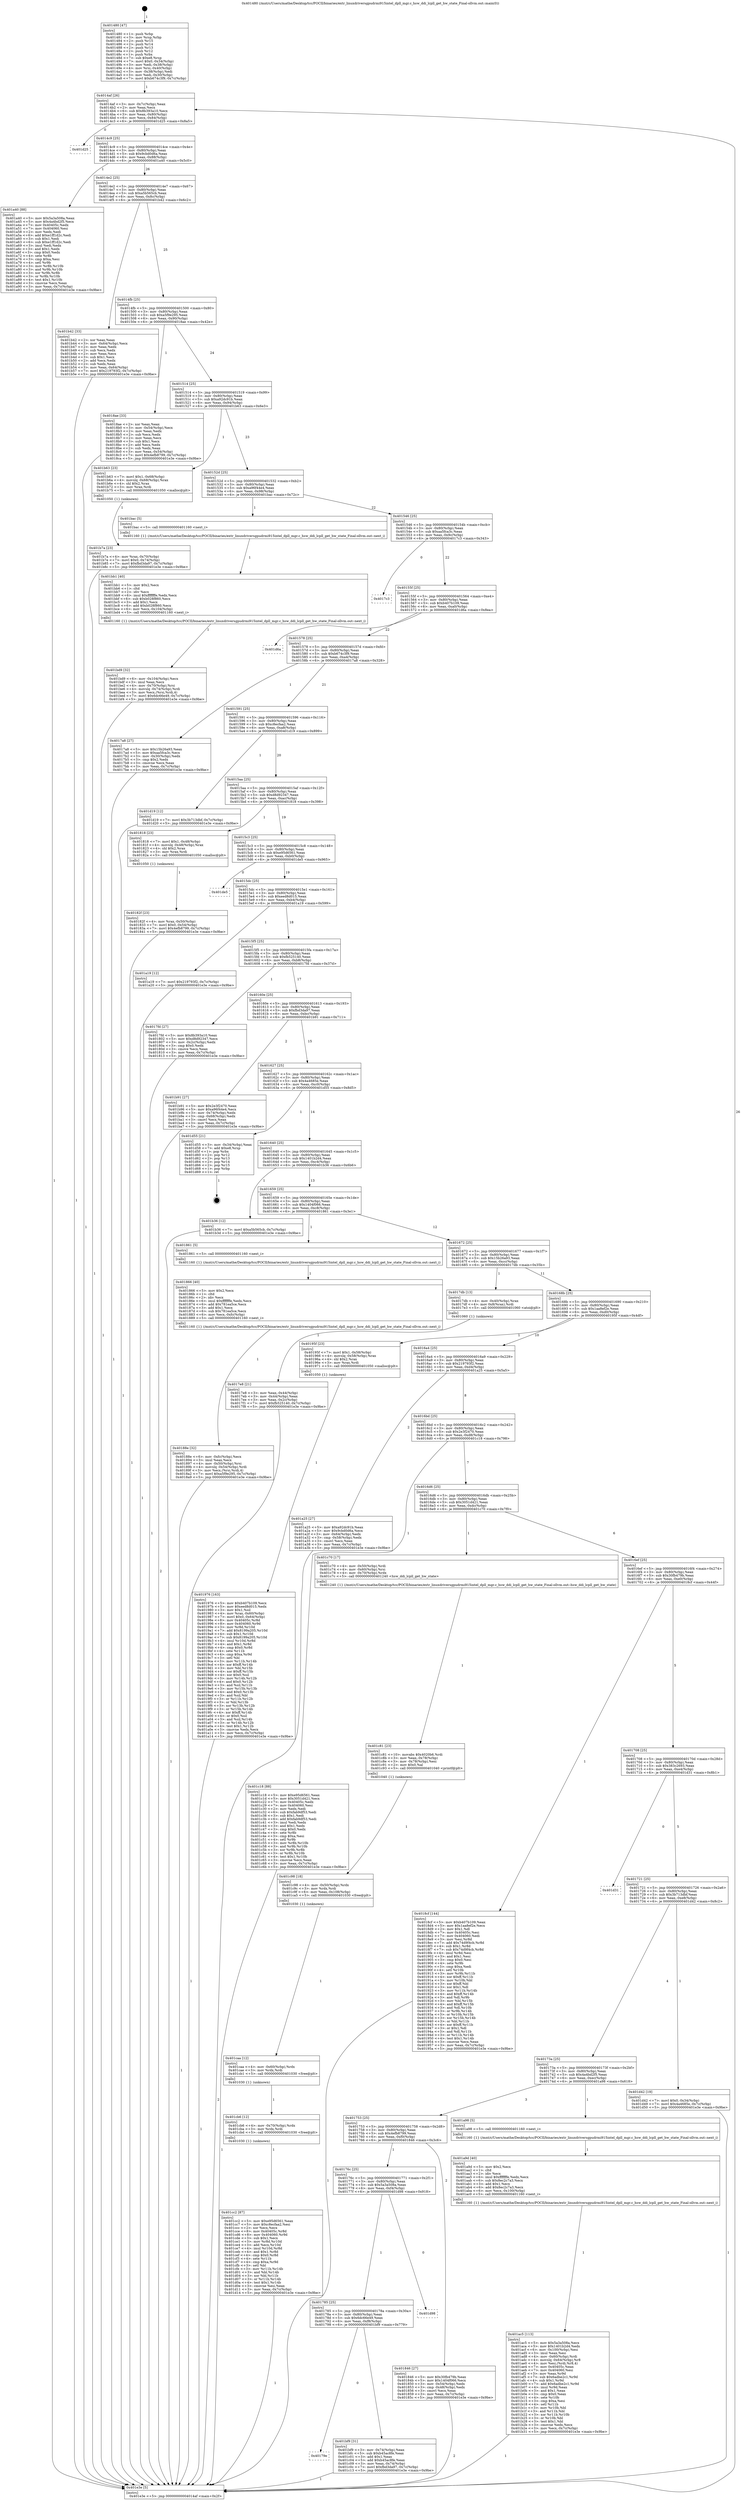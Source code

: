 digraph "0x401480" {
  label = "0x401480 (/mnt/c/Users/mathe/Desktop/tcc/POCII/binaries/extr_linuxdriversgpudrmi915intel_dpll_mgr.c_hsw_ddi_lcpll_get_hw_state_Final-ollvm.out::main(0))"
  labelloc = "t"
  node[shape=record]

  Entry [label="",width=0.3,height=0.3,shape=circle,fillcolor=black,style=filled]
  "0x4014af" [label="{
     0x4014af [26]\l
     | [instrs]\l
     &nbsp;&nbsp;0x4014af \<+3\>: mov -0x7c(%rbp),%eax\l
     &nbsp;&nbsp;0x4014b2 \<+2\>: mov %eax,%ecx\l
     &nbsp;&nbsp;0x4014b4 \<+6\>: sub $0x8b393a10,%ecx\l
     &nbsp;&nbsp;0x4014ba \<+3\>: mov %eax,-0x80(%rbp)\l
     &nbsp;&nbsp;0x4014bd \<+6\>: mov %ecx,-0x84(%rbp)\l
     &nbsp;&nbsp;0x4014c3 \<+6\>: je 0000000000401d25 \<main+0x8a5\>\l
  }"]
  "0x401d25" [label="{
     0x401d25\l
  }", style=dashed]
  "0x4014c9" [label="{
     0x4014c9 [25]\l
     | [instrs]\l
     &nbsp;&nbsp;0x4014c9 \<+5\>: jmp 00000000004014ce \<main+0x4e\>\l
     &nbsp;&nbsp;0x4014ce \<+3\>: mov -0x80(%rbp),%eax\l
     &nbsp;&nbsp;0x4014d1 \<+5\>: sub $0x9cbd0d6a,%eax\l
     &nbsp;&nbsp;0x4014d6 \<+6\>: mov %eax,-0x88(%rbp)\l
     &nbsp;&nbsp;0x4014dc \<+6\>: je 0000000000401a40 \<main+0x5c0\>\l
  }"]
  Exit [label="",width=0.3,height=0.3,shape=circle,fillcolor=black,style=filled,peripheries=2]
  "0x401a40" [label="{
     0x401a40 [88]\l
     | [instrs]\l
     &nbsp;&nbsp;0x401a40 \<+5\>: mov $0x5a3a508a,%eax\l
     &nbsp;&nbsp;0x401a45 \<+5\>: mov $0x4a4bd2f5,%ecx\l
     &nbsp;&nbsp;0x401a4a \<+7\>: mov 0x40405c,%edx\l
     &nbsp;&nbsp;0x401a51 \<+7\>: mov 0x404060,%esi\l
     &nbsp;&nbsp;0x401a58 \<+2\>: mov %edx,%edi\l
     &nbsp;&nbsp;0x401a5a \<+6\>: add $0xe1ff1d2c,%edi\l
     &nbsp;&nbsp;0x401a60 \<+3\>: sub $0x1,%edi\l
     &nbsp;&nbsp;0x401a63 \<+6\>: sub $0xe1ff1d2c,%edi\l
     &nbsp;&nbsp;0x401a69 \<+3\>: imul %edi,%edx\l
     &nbsp;&nbsp;0x401a6c \<+3\>: and $0x1,%edx\l
     &nbsp;&nbsp;0x401a6f \<+3\>: cmp $0x0,%edx\l
     &nbsp;&nbsp;0x401a72 \<+4\>: sete %r8b\l
     &nbsp;&nbsp;0x401a76 \<+3\>: cmp $0xa,%esi\l
     &nbsp;&nbsp;0x401a79 \<+4\>: setl %r9b\l
     &nbsp;&nbsp;0x401a7d \<+3\>: mov %r8b,%r10b\l
     &nbsp;&nbsp;0x401a80 \<+3\>: and %r9b,%r10b\l
     &nbsp;&nbsp;0x401a83 \<+3\>: xor %r9b,%r8b\l
     &nbsp;&nbsp;0x401a86 \<+3\>: or %r8b,%r10b\l
     &nbsp;&nbsp;0x401a89 \<+4\>: test $0x1,%r10b\l
     &nbsp;&nbsp;0x401a8d \<+3\>: cmovne %ecx,%eax\l
     &nbsp;&nbsp;0x401a90 \<+3\>: mov %eax,-0x7c(%rbp)\l
     &nbsp;&nbsp;0x401a93 \<+5\>: jmp 0000000000401e3e \<main+0x9be\>\l
  }"]
  "0x4014e2" [label="{
     0x4014e2 [25]\l
     | [instrs]\l
     &nbsp;&nbsp;0x4014e2 \<+5\>: jmp 00000000004014e7 \<main+0x67\>\l
     &nbsp;&nbsp;0x4014e7 \<+3\>: mov -0x80(%rbp),%eax\l
     &nbsp;&nbsp;0x4014ea \<+5\>: sub $0xa5b565cb,%eax\l
     &nbsp;&nbsp;0x4014ef \<+6\>: mov %eax,-0x8c(%rbp)\l
     &nbsp;&nbsp;0x4014f5 \<+6\>: je 0000000000401b42 \<main+0x6c2\>\l
  }"]
  "0x401cc2" [label="{
     0x401cc2 [87]\l
     | [instrs]\l
     &nbsp;&nbsp;0x401cc2 \<+5\>: mov $0xe95d6561,%eax\l
     &nbsp;&nbsp;0x401cc7 \<+5\>: mov $0xc8ecfaa2,%esi\l
     &nbsp;&nbsp;0x401ccc \<+2\>: xor %ecx,%ecx\l
     &nbsp;&nbsp;0x401cce \<+8\>: mov 0x40405c,%r8d\l
     &nbsp;&nbsp;0x401cd6 \<+8\>: mov 0x404060,%r9d\l
     &nbsp;&nbsp;0x401cde \<+3\>: sub $0x1,%ecx\l
     &nbsp;&nbsp;0x401ce1 \<+3\>: mov %r8d,%r10d\l
     &nbsp;&nbsp;0x401ce4 \<+3\>: add %ecx,%r10d\l
     &nbsp;&nbsp;0x401ce7 \<+4\>: imul %r10d,%r8d\l
     &nbsp;&nbsp;0x401ceb \<+4\>: and $0x1,%r8d\l
     &nbsp;&nbsp;0x401cef \<+4\>: cmp $0x0,%r8d\l
     &nbsp;&nbsp;0x401cf3 \<+4\>: sete %r11b\l
     &nbsp;&nbsp;0x401cf7 \<+4\>: cmp $0xa,%r9d\l
     &nbsp;&nbsp;0x401cfb \<+3\>: setl %bl\l
     &nbsp;&nbsp;0x401cfe \<+3\>: mov %r11b,%r14b\l
     &nbsp;&nbsp;0x401d01 \<+3\>: and %bl,%r14b\l
     &nbsp;&nbsp;0x401d04 \<+3\>: xor %bl,%r11b\l
     &nbsp;&nbsp;0x401d07 \<+3\>: or %r11b,%r14b\l
     &nbsp;&nbsp;0x401d0a \<+4\>: test $0x1,%r14b\l
     &nbsp;&nbsp;0x401d0e \<+3\>: cmovne %esi,%eax\l
     &nbsp;&nbsp;0x401d11 \<+3\>: mov %eax,-0x7c(%rbp)\l
     &nbsp;&nbsp;0x401d14 \<+5\>: jmp 0000000000401e3e \<main+0x9be\>\l
  }"]
  "0x401b42" [label="{
     0x401b42 [33]\l
     | [instrs]\l
     &nbsp;&nbsp;0x401b42 \<+2\>: xor %eax,%eax\l
     &nbsp;&nbsp;0x401b44 \<+3\>: mov -0x64(%rbp),%ecx\l
     &nbsp;&nbsp;0x401b47 \<+2\>: mov %eax,%edx\l
     &nbsp;&nbsp;0x401b49 \<+2\>: sub %ecx,%edx\l
     &nbsp;&nbsp;0x401b4b \<+2\>: mov %eax,%ecx\l
     &nbsp;&nbsp;0x401b4d \<+3\>: sub $0x1,%ecx\l
     &nbsp;&nbsp;0x401b50 \<+2\>: add %ecx,%edx\l
     &nbsp;&nbsp;0x401b52 \<+2\>: sub %edx,%eax\l
     &nbsp;&nbsp;0x401b54 \<+3\>: mov %eax,-0x64(%rbp)\l
     &nbsp;&nbsp;0x401b57 \<+7\>: movl $0x219793f2,-0x7c(%rbp)\l
     &nbsp;&nbsp;0x401b5e \<+5\>: jmp 0000000000401e3e \<main+0x9be\>\l
  }"]
  "0x4014fb" [label="{
     0x4014fb [25]\l
     | [instrs]\l
     &nbsp;&nbsp;0x4014fb \<+5\>: jmp 0000000000401500 \<main+0x80\>\l
     &nbsp;&nbsp;0x401500 \<+3\>: mov -0x80(%rbp),%eax\l
     &nbsp;&nbsp;0x401503 \<+5\>: sub $0xa5f9e295,%eax\l
     &nbsp;&nbsp;0x401508 \<+6\>: mov %eax,-0x90(%rbp)\l
     &nbsp;&nbsp;0x40150e \<+6\>: je 00000000004018ae \<main+0x42e\>\l
  }"]
  "0x401cb6" [label="{
     0x401cb6 [12]\l
     | [instrs]\l
     &nbsp;&nbsp;0x401cb6 \<+4\>: mov -0x70(%rbp),%rdx\l
     &nbsp;&nbsp;0x401cba \<+3\>: mov %rdx,%rdi\l
     &nbsp;&nbsp;0x401cbd \<+5\>: call 0000000000401030 \<free@plt\>\l
     | [calls]\l
     &nbsp;&nbsp;0x401030 \{1\} (unknown)\l
  }"]
  "0x4018ae" [label="{
     0x4018ae [33]\l
     | [instrs]\l
     &nbsp;&nbsp;0x4018ae \<+2\>: xor %eax,%eax\l
     &nbsp;&nbsp;0x4018b0 \<+3\>: mov -0x54(%rbp),%ecx\l
     &nbsp;&nbsp;0x4018b3 \<+2\>: mov %eax,%edx\l
     &nbsp;&nbsp;0x4018b5 \<+2\>: sub %ecx,%edx\l
     &nbsp;&nbsp;0x4018b7 \<+2\>: mov %eax,%ecx\l
     &nbsp;&nbsp;0x4018b9 \<+3\>: sub $0x1,%ecx\l
     &nbsp;&nbsp;0x4018bc \<+2\>: add %ecx,%edx\l
     &nbsp;&nbsp;0x4018be \<+2\>: sub %edx,%eax\l
     &nbsp;&nbsp;0x4018c0 \<+3\>: mov %eax,-0x54(%rbp)\l
     &nbsp;&nbsp;0x4018c3 \<+7\>: movl $0x4efb8799,-0x7c(%rbp)\l
     &nbsp;&nbsp;0x4018ca \<+5\>: jmp 0000000000401e3e \<main+0x9be\>\l
  }"]
  "0x401514" [label="{
     0x401514 [25]\l
     | [instrs]\l
     &nbsp;&nbsp;0x401514 \<+5\>: jmp 0000000000401519 \<main+0x99\>\l
     &nbsp;&nbsp;0x401519 \<+3\>: mov -0x80(%rbp),%eax\l
     &nbsp;&nbsp;0x40151c \<+5\>: sub $0xa92dc91b,%eax\l
     &nbsp;&nbsp;0x401521 \<+6\>: mov %eax,-0x94(%rbp)\l
     &nbsp;&nbsp;0x401527 \<+6\>: je 0000000000401b63 \<main+0x6e3\>\l
  }"]
  "0x401caa" [label="{
     0x401caa [12]\l
     | [instrs]\l
     &nbsp;&nbsp;0x401caa \<+4\>: mov -0x60(%rbp),%rdx\l
     &nbsp;&nbsp;0x401cae \<+3\>: mov %rdx,%rdi\l
     &nbsp;&nbsp;0x401cb1 \<+5\>: call 0000000000401030 \<free@plt\>\l
     | [calls]\l
     &nbsp;&nbsp;0x401030 \{1\} (unknown)\l
  }"]
  "0x401b63" [label="{
     0x401b63 [23]\l
     | [instrs]\l
     &nbsp;&nbsp;0x401b63 \<+7\>: movl $0x1,-0x68(%rbp)\l
     &nbsp;&nbsp;0x401b6a \<+4\>: movslq -0x68(%rbp),%rax\l
     &nbsp;&nbsp;0x401b6e \<+4\>: shl $0x2,%rax\l
     &nbsp;&nbsp;0x401b72 \<+3\>: mov %rax,%rdi\l
     &nbsp;&nbsp;0x401b75 \<+5\>: call 0000000000401050 \<malloc@plt\>\l
     | [calls]\l
     &nbsp;&nbsp;0x401050 \{1\} (unknown)\l
  }"]
  "0x40152d" [label="{
     0x40152d [25]\l
     | [instrs]\l
     &nbsp;&nbsp;0x40152d \<+5\>: jmp 0000000000401532 \<main+0xb2\>\l
     &nbsp;&nbsp;0x401532 \<+3\>: mov -0x80(%rbp),%eax\l
     &nbsp;&nbsp;0x401535 \<+5\>: sub $0xa96f44e4,%eax\l
     &nbsp;&nbsp;0x40153a \<+6\>: mov %eax,-0x98(%rbp)\l
     &nbsp;&nbsp;0x401540 \<+6\>: je 0000000000401bac \<main+0x72c\>\l
  }"]
  "0x401c98" [label="{
     0x401c98 [18]\l
     | [instrs]\l
     &nbsp;&nbsp;0x401c98 \<+4\>: mov -0x50(%rbp),%rdx\l
     &nbsp;&nbsp;0x401c9c \<+3\>: mov %rdx,%rdi\l
     &nbsp;&nbsp;0x401c9f \<+6\>: mov %eax,-0x108(%rbp)\l
     &nbsp;&nbsp;0x401ca5 \<+5\>: call 0000000000401030 \<free@plt\>\l
     | [calls]\l
     &nbsp;&nbsp;0x401030 \{1\} (unknown)\l
  }"]
  "0x401bac" [label="{
     0x401bac [5]\l
     | [instrs]\l
     &nbsp;&nbsp;0x401bac \<+5\>: call 0000000000401160 \<next_i\>\l
     | [calls]\l
     &nbsp;&nbsp;0x401160 \{1\} (/mnt/c/Users/mathe/Desktop/tcc/POCII/binaries/extr_linuxdriversgpudrmi915intel_dpll_mgr.c_hsw_ddi_lcpll_get_hw_state_Final-ollvm.out::next_i)\l
  }"]
  "0x401546" [label="{
     0x401546 [25]\l
     | [instrs]\l
     &nbsp;&nbsp;0x401546 \<+5\>: jmp 000000000040154b \<main+0xcb\>\l
     &nbsp;&nbsp;0x40154b \<+3\>: mov -0x80(%rbp),%eax\l
     &nbsp;&nbsp;0x40154e \<+5\>: sub $0xaa5fca3c,%eax\l
     &nbsp;&nbsp;0x401553 \<+6\>: mov %eax,-0x9c(%rbp)\l
     &nbsp;&nbsp;0x401559 \<+6\>: je 00000000004017c3 \<main+0x343\>\l
  }"]
  "0x401c81" [label="{
     0x401c81 [23]\l
     | [instrs]\l
     &nbsp;&nbsp;0x401c81 \<+10\>: movabs $0x4020b6,%rdi\l
     &nbsp;&nbsp;0x401c8b \<+3\>: mov %eax,-0x78(%rbp)\l
     &nbsp;&nbsp;0x401c8e \<+3\>: mov -0x78(%rbp),%esi\l
     &nbsp;&nbsp;0x401c91 \<+2\>: mov $0x0,%al\l
     &nbsp;&nbsp;0x401c93 \<+5\>: call 0000000000401040 \<printf@plt\>\l
     | [calls]\l
     &nbsp;&nbsp;0x401040 \{1\} (unknown)\l
  }"]
  "0x4017c3" [label="{
     0x4017c3\l
  }", style=dashed]
  "0x40155f" [label="{
     0x40155f [25]\l
     | [instrs]\l
     &nbsp;&nbsp;0x40155f \<+5\>: jmp 0000000000401564 \<main+0xe4\>\l
     &nbsp;&nbsp;0x401564 \<+3\>: mov -0x80(%rbp),%eax\l
     &nbsp;&nbsp;0x401567 \<+5\>: sub $0xb407b109,%eax\l
     &nbsp;&nbsp;0x40156c \<+6\>: mov %eax,-0xa0(%rbp)\l
     &nbsp;&nbsp;0x401572 \<+6\>: je 0000000000401d6a \<main+0x8ea\>\l
  }"]
  "0x40179e" [label="{
     0x40179e\l
  }", style=dashed]
  "0x401d6a" [label="{
     0x401d6a\l
  }", style=dashed]
  "0x401578" [label="{
     0x401578 [25]\l
     | [instrs]\l
     &nbsp;&nbsp;0x401578 \<+5\>: jmp 000000000040157d \<main+0xfd\>\l
     &nbsp;&nbsp;0x40157d \<+3\>: mov -0x80(%rbp),%eax\l
     &nbsp;&nbsp;0x401580 \<+5\>: sub $0xb674c3f9,%eax\l
     &nbsp;&nbsp;0x401585 \<+6\>: mov %eax,-0xa4(%rbp)\l
     &nbsp;&nbsp;0x40158b \<+6\>: je 00000000004017a8 \<main+0x328\>\l
  }"]
  "0x401bf9" [label="{
     0x401bf9 [31]\l
     | [instrs]\l
     &nbsp;&nbsp;0x401bf9 \<+3\>: mov -0x74(%rbp),%eax\l
     &nbsp;&nbsp;0x401bfc \<+5\>: sub $0xb45ac8fe,%eax\l
     &nbsp;&nbsp;0x401c01 \<+3\>: add $0x1,%eax\l
     &nbsp;&nbsp;0x401c04 \<+5\>: add $0xb45ac8fe,%eax\l
     &nbsp;&nbsp;0x401c09 \<+3\>: mov %eax,-0x74(%rbp)\l
     &nbsp;&nbsp;0x401c0c \<+7\>: movl $0xfbd3da97,-0x7c(%rbp)\l
     &nbsp;&nbsp;0x401c13 \<+5\>: jmp 0000000000401e3e \<main+0x9be\>\l
  }"]
  "0x4017a8" [label="{
     0x4017a8 [27]\l
     | [instrs]\l
     &nbsp;&nbsp;0x4017a8 \<+5\>: mov $0x15b26a93,%eax\l
     &nbsp;&nbsp;0x4017ad \<+5\>: mov $0xaa5fca3c,%ecx\l
     &nbsp;&nbsp;0x4017b2 \<+3\>: mov -0x30(%rbp),%edx\l
     &nbsp;&nbsp;0x4017b5 \<+3\>: cmp $0x2,%edx\l
     &nbsp;&nbsp;0x4017b8 \<+3\>: cmovne %ecx,%eax\l
     &nbsp;&nbsp;0x4017bb \<+3\>: mov %eax,-0x7c(%rbp)\l
     &nbsp;&nbsp;0x4017be \<+5\>: jmp 0000000000401e3e \<main+0x9be\>\l
  }"]
  "0x401591" [label="{
     0x401591 [25]\l
     | [instrs]\l
     &nbsp;&nbsp;0x401591 \<+5\>: jmp 0000000000401596 \<main+0x116\>\l
     &nbsp;&nbsp;0x401596 \<+3\>: mov -0x80(%rbp),%eax\l
     &nbsp;&nbsp;0x401599 \<+5\>: sub $0xc8ecfaa2,%eax\l
     &nbsp;&nbsp;0x40159e \<+6\>: mov %eax,-0xa8(%rbp)\l
     &nbsp;&nbsp;0x4015a4 \<+6\>: je 0000000000401d19 \<main+0x899\>\l
  }"]
  "0x401e3e" [label="{
     0x401e3e [5]\l
     | [instrs]\l
     &nbsp;&nbsp;0x401e3e \<+5\>: jmp 00000000004014af \<main+0x2f\>\l
  }"]
  "0x401480" [label="{
     0x401480 [47]\l
     | [instrs]\l
     &nbsp;&nbsp;0x401480 \<+1\>: push %rbp\l
     &nbsp;&nbsp;0x401481 \<+3\>: mov %rsp,%rbp\l
     &nbsp;&nbsp;0x401484 \<+2\>: push %r15\l
     &nbsp;&nbsp;0x401486 \<+2\>: push %r14\l
     &nbsp;&nbsp;0x401488 \<+2\>: push %r13\l
     &nbsp;&nbsp;0x40148a \<+2\>: push %r12\l
     &nbsp;&nbsp;0x40148c \<+1\>: push %rbx\l
     &nbsp;&nbsp;0x40148d \<+7\>: sub $0xe8,%rsp\l
     &nbsp;&nbsp;0x401494 \<+7\>: movl $0x0,-0x34(%rbp)\l
     &nbsp;&nbsp;0x40149b \<+3\>: mov %edi,-0x38(%rbp)\l
     &nbsp;&nbsp;0x40149e \<+4\>: mov %rsi,-0x40(%rbp)\l
     &nbsp;&nbsp;0x4014a2 \<+3\>: mov -0x38(%rbp),%edi\l
     &nbsp;&nbsp;0x4014a5 \<+3\>: mov %edi,-0x30(%rbp)\l
     &nbsp;&nbsp;0x4014a8 \<+7\>: movl $0xb674c3f9,-0x7c(%rbp)\l
  }"]
  "0x401785" [label="{
     0x401785 [25]\l
     | [instrs]\l
     &nbsp;&nbsp;0x401785 \<+5\>: jmp 000000000040178a \<main+0x30a\>\l
     &nbsp;&nbsp;0x40178a \<+3\>: mov -0x80(%rbp),%eax\l
     &nbsp;&nbsp;0x40178d \<+5\>: sub $0x6dc66e49,%eax\l
     &nbsp;&nbsp;0x401792 \<+6\>: mov %eax,-0xf8(%rbp)\l
     &nbsp;&nbsp;0x401798 \<+6\>: je 0000000000401bf9 \<main+0x779\>\l
  }"]
  "0x401d19" [label="{
     0x401d19 [12]\l
     | [instrs]\l
     &nbsp;&nbsp;0x401d19 \<+7\>: movl $0x3b713dbf,-0x7c(%rbp)\l
     &nbsp;&nbsp;0x401d20 \<+5\>: jmp 0000000000401e3e \<main+0x9be\>\l
  }"]
  "0x4015aa" [label="{
     0x4015aa [25]\l
     | [instrs]\l
     &nbsp;&nbsp;0x4015aa \<+5\>: jmp 00000000004015af \<main+0x12f\>\l
     &nbsp;&nbsp;0x4015af \<+3\>: mov -0x80(%rbp),%eax\l
     &nbsp;&nbsp;0x4015b2 \<+5\>: sub $0xd8d92347,%eax\l
     &nbsp;&nbsp;0x4015b7 \<+6\>: mov %eax,-0xac(%rbp)\l
     &nbsp;&nbsp;0x4015bd \<+6\>: je 0000000000401818 \<main+0x398\>\l
  }"]
  "0x401d98" [label="{
     0x401d98\l
  }", style=dashed]
  "0x401818" [label="{
     0x401818 [23]\l
     | [instrs]\l
     &nbsp;&nbsp;0x401818 \<+7\>: movl $0x1,-0x48(%rbp)\l
     &nbsp;&nbsp;0x40181f \<+4\>: movslq -0x48(%rbp),%rax\l
     &nbsp;&nbsp;0x401823 \<+4\>: shl $0x2,%rax\l
     &nbsp;&nbsp;0x401827 \<+3\>: mov %rax,%rdi\l
     &nbsp;&nbsp;0x40182a \<+5\>: call 0000000000401050 \<malloc@plt\>\l
     | [calls]\l
     &nbsp;&nbsp;0x401050 \{1\} (unknown)\l
  }"]
  "0x4015c3" [label="{
     0x4015c3 [25]\l
     | [instrs]\l
     &nbsp;&nbsp;0x4015c3 \<+5\>: jmp 00000000004015c8 \<main+0x148\>\l
     &nbsp;&nbsp;0x4015c8 \<+3\>: mov -0x80(%rbp),%eax\l
     &nbsp;&nbsp;0x4015cb \<+5\>: sub $0xe95d6561,%eax\l
     &nbsp;&nbsp;0x4015d0 \<+6\>: mov %eax,-0xb0(%rbp)\l
     &nbsp;&nbsp;0x4015d6 \<+6\>: je 0000000000401de5 \<main+0x965\>\l
  }"]
  "0x401bd9" [label="{
     0x401bd9 [32]\l
     | [instrs]\l
     &nbsp;&nbsp;0x401bd9 \<+6\>: mov -0x104(%rbp),%ecx\l
     &nbsp;&nbsp;0x401bdf \<+3\>: imul %eax,%ecx\l
     &nbsp;&nbsp;0x401be2 \<+4\>: mov -0x70(%rbp),%rsi\l
     &nbsp;&nbsp;0x401be6 \<+4\>: movslq -0x74(%rbp),%rdi\l
     &nbsp;&nbsp;0x401bea \<+3\>: mov %ecx,(%rsi,%rdi,4)\l
     &nbsp;&nbsp;0x401bed \<+7\>: movl $0x6dc66e49,-0x7c(%rbp)\l
     &nbsp;&nbsp;0x401bf4 \<+5\>: jmp 0000000000401e3e \<main+0x9be\>\l
  }"]
  "0x401de5" [label="{
     0x401de5\l
  }", style=dashed]
  "0x4015dc" [label="{
     0x4015dc [25]\l
     | [instrs]\l
     &nbsp;&nbsp;0x4015dc \<+5\>: jmp 00000000004015e1 \<main+0x161\>\l
     &nbsp;&nbsp;0x4015e1 \<+3\>: mov -0x80(%rbp),%eax\l
     &nbsp;&nbsp;0x4015e4 \<+5\>: sub $0xeed8d015,%eax\l
     &nbsp;&nbsp;0x4015e9 \<+6\>: mov %eax,-0xb4(%rbp)\l
     &nbsp;&nbsp;0x4015ef \<+6\>: je 0000000000401a19 \<main+0x599\>\l
  }"]
  "0x401bb1" [label="{
     0x401bb1 [40]\l
     | [instrs]\l
     &nbsp;&nbsp;0x401bb1 \<+5\>: mov $0x2,%ecx\l
     &nbsp;&nbsp;0x401bb6 \<+1\>: cltd\l
     &nbsp;&nbsp;0x401bb7 \<+2\>: idiv %ecx\l
     &nbsp;&nbsp;0x401bb9 \<+6\>: imul $0xfffffffe,%edx,%ecx\l
     &nbsp;&nbsp;0x401bbf \<+6\>: sub $0xb028f860,%ecx\l
     &nbsp;&nbsp;0x401bc5 \<+3\>: add $0x1,%ecx\l
     &nbsp;&nbsp;0x401bc8 \<+6\>: add $0xb028f860,%ecx\l
     &nbsp;&nbsp;0x401bce \<+6\>: mov %ecx,-0x104(%rbp)\l
     &nbsp;&nbsp;0x401bd4 \<+5\>: call 0000000000401160 \<next_i\>\l
     | [calls]\l
     &nbsp;&nbsp;0x401160 \{1\} (/mnt/c/Users/mathe/Desktop/tcc/POCII/binaries/extr_linuxdriversgpudrmi915intel_dpll_mgr.c_hsw_ddi_lcpll_get_hw_state_Final-ollvm.out::next_i)\l
  }"]
  "0x401a19" [label="{
     0x401a19 [12]\l
     | [instrs]\l
     &nbsp;&nbsp;0x401a19 \<+7\>: movl $0x219793f2,-0x7c(%rbp)\l
     &nbsp;&nbsp;0x401a20 \<+5\>: jmp 0000000000401e3e \<main+0x9be\>\l
  }"]
  "0x4015f5" [label="{
     0x4015f5 [25]\l
     | [instrs]\l
     &nbsp;&nbsp;0x4015f5 \<+5\>: jmp 00000000004015fa \<main+0x17a\>\l
     &nbsp;&nbsp;0x4015fa \<+3\>: mov -0x80(%rbp),%eax\l
     &nbsp;&nbsp;0x4015fd \<+5\>: sub $0xfb525140,%eax\l
     &nbsp;&nbsp;0x401602 \<+6\>: mov %eax,-0xb8(%rbp)\l
     &nbsp;&nbsp;0x401608 \<+6\>: je 00000000004017fd \<main+0x37d\>\l
  }"]
  "0x401b7a" [label="{
     0x401b7a [23]\l
     | [instrs]\l
     &nbsp;&nbsp;0x401b7a \<+4\>: mov %rax,-0x70(%rbp)\l
     &nbsp;&nbsp;0x401b7e \<+7\>: movl $0x0,-0x74(%rbp)\l
     &nbsp;&nbsp;0x401b85 \<+7\>: movl $0xfbd3da97,-0x7c(%rbp)\l
     &nbsp;&nbsp;0x401b8c \<+5\>: jmp 0000000000401e3e \<main+0x9be\>\l
  }"]
  "0x4017fd" [label="{
     0x4017fd [27]\l
     | [instrs]\l
     &nbsp;&nbsp;0x4017fd \<+5\>: mov $0x8b393a10,%eax\l
     &nbsp;&nbsp;0x401802 \<+5\>: mov $0xd8d92347,%ecx\l
     &nbsp;&nbsp;0x401807 \<+3\>: mov -0x2c(%rbp),%edx\l
     &nbsp;&nbsp;0x40180a \<+3\>: cmp $0x0,%edx\l
     &nbsp;&nbsp;0x40180d \<+3\>: cmove %ecx,%eax\l
     &nbsp;&nbsp;0x401810 \<+3\>: mov %eax,-0x7c(%rbp)\l
     &nbsp;&nbsp;0x401813 \<+5\>: jmp 0000000000401e3e \<main+0x9be\>\l
  }"]
  "0x40160e" [label="{
     0x40160e [25]\l
     | [instrs]\l
     &nbsp;&nbsp;0x40160e \<+5\>: jmp 0000000000401613 \<main+0x193\>\l
     &nbsp;&nbsp;0x401613 \<+3\>: mov -0x80(%rbp),%eax\l
     &nbsp;&nbsp;0x401616 \<+5\>: sub $0xfbd3da97,%eax\l
     &nbsp;&nbsp;0x40161b \<+6\>: mov %eax,-0xbc(%rbp)\l
     &nbsp;&nbsp;0x401621 \<+6\>: je 0000000000401b91 \<main+0x711\>\l
  }"]
  "0x401ac5" [label="{
     0x401ac5 [113]\l
     | [instrs]\l
     &nbsp;&nbsp;0x401ac5 \<+5\>: mov $0x5a3a508a,%ecx\l
     &nbsp;&nbsp;0x401aca \<+5\>: mov $0x1401b2d4,%edx\l
     &nbsp;&nbsp;0x401acf \<+6\>: mov -0x100(%rbp),%esi\l
     &nbsp;&nbsp;0x401ad5 \<+3\>: imul %eax,%esi\l
     &nbsp;&nbsp;0x401ad8 \<+4\>: mov -0x60(%rbp),%rdi\l
     &nbsp;&nbsp;0x401adc \<+4\>: movslq -0x64(%rbp),%r8\l
     &nbsp;&nbsp;0x401ae0 \<+4\>: mov %esi,(%rdi,%r8,4)\l
     &nbsp;&nbsp;0x401ae4 \<+7\>: mov 0x40405c,%eax\l
     &nbsp;&nbsp;0x401aeb \<+7\>: mov 0x404060,%esi\l
     &nbsp;&nbsp;0x401af2 \<+3\>: mov %eax,%r9d\l
     &nbsp;&nbsp;0x401af5 \<+7\>: sub $0x6adbe2c1,%r9d\l
     &nbsp;&nbsp;0x401afc \<+4\>: sub $0x1,%r9d\l
     &nbsp;&nbsp;0x401b00 \<+7\>: add $0x6adbe2c1,%r9d\l
     &nbsp;&nbsp;0x401b07 \<+4\>: imul %r9d,%eax\l
     &nbsp;&nbsp;0x401b0b \<+3\>: and $0x1,%eax\l
     &nbsp;&nbsp;0x401b0e \<+3\>: cmp $0x0,%eax\l
     &nbsp;&nbsp;0x401b11 \<+4\>: sete %r10b\l
     &nbsp;&nbsp;0x401b15 \<+3\>: cmp $0xa,%esi\l
     &nbsp;&nbsp;0x401b18 \<+4\>: setl %r11b\l
     &nbsp;&nbsp;0x401b1c \<+3\>: mov %r10b,%bl\l
     &nbsp;&nbsp;0x401b1f \<+3\>: and %r11b,%bl\l
     &nbsp;&nbsp;0x401b22 \<+3\>: xor %r11b,%r10b\l
     &nbsp;&nbsp;0x401b25 \<+3\>: or %r10b,%bl\l
     &nbsp;&nbsp;0x401b28 \<+3\>: test $0x1,%bl\l
     &nbsp;&nbsp;0x401b2b \<+3\>: cmovne %edx,%ecx\l
     &nbsp;&nbsp;0x401b2e \<+3\>: mov %ecx,-0x7c(%rbp)\l
     &nbsp;&nbsp;0x401b31 \<+5\>: jmp 0000000000401e3e \<main+0x9be\>\l
  }"]
  "0x401b91" [label="{
     0x401b91 [27]\l
     | [instrs]\l
     &nbsp;&nbsp;0x401b91 \<+5\>: mov $0x2e3f2470,%eax\l
     &nbsp;&nbsp;0x401b96 \<+5\>: mov $0xa96f44e4,%ecx\l
     &nbsp;&nbsp;0x401b9b \<+3\>: mov -0x74(%rbp),%edx\l
     &nbsp;&nbsp;0x401b9e \<+3\>: cmp -0x68(%rbp),%edx\l
     &nbsp;&nbsp;0x401ba1 \<+3\>: cmovl %ecx,%eax\l
     &nbsp;&nbsp;0x401ba4 \<+3\>: mov %eax,-0x7c(%rbp)\l
     &nbsp;&nbsp;0x401ba7 \<+5\>: jmp 0000000000401e3e \<main+0x9be\>\l
  }"]
  "0x401627" [label="{
     0x401627 [25]\l
     | [instrs]\l
     &nbsp;&nbsp;0x401627 \<+5\>: jmp 000000000040162c \<main+0x1ac\>\l
     &nbsp;&nbsp;0x40162c \<+3\>: mov -0x80(%rbp),%eax\l
     &nbsp;&nbsp;0x40162f \<+5\>: sub $0x4a4685e,%eax\l
     &nbsp;&nbsp;0x401634 \<+6\>: mov %eax,-0xc0(%rbp)\l
     &nbsp;&nbsp;0x40163a \<+6\>: je 0000000000401d55 \<main+0x8d5\>\l
  }"]
  "0x401a9d" [label="{
     0x401a9d [40]\l
     | [instrs]\l
     &nbsp;&nbsp;0x401a9d \<+5\>: mov $0x2,%ecx\l
     &nbsp;&nbsp;0x401aa2 \<+1\>: cltd\l
     &nbsp;&nbsp;0x401aa3 \<+2\>: idiv %ecx\l
     &nbsp;&nbsp;0x401aa5 \<+6\>: imul $0xfffffffe,%edx,%ecx\l
     &nbsp;&nbsp;0x401aab \<+6\>: sub $0x8ec2c7a3,%ecx\l
     &nbsp;&nbsp;0x401ab1 \<+3\>: add $0x1,%ecx\l
     &nbsp;&nbsp;0x401ab4 \<+6\>: add $0x8ec2c7a3,%ecx\l
     &nbsp;&nbsp;0x401aba \<+6\>: mov %ecx,-0x100(%rbp)\l
     &nbsp;&nbsp;0x401ac0 \<+5\>: call 0000000000401160 \<next_i\>\l
     | [calls]\l
     &nbsp;&nbsp;0x401160 \{1\} (/mnt/c/Users/mathe/Desktop/tcc/POCII/binaries/extr_linuxdriversgpudrmi915intel_dpll_mgr.c_hsw_ddi_lcpll_get_hw_state_Final-ollvm.out::next_i)\l
  }"]
  "0x401d55" [label="{
     0x401d55 [21]\l
     | [instrs]\l
     &nbsp;&nbsp;0x401d55 \<+3\>: mov -0x34(%rbp),%eax\l
     &nbsp;&nbsp;0x401d58 \<+7\>: add $0xe8,%rsp\l
     &nbsp;&nbsp;0x401d5f \<+1\>: pop %rbx\l
     &nbsp;&nbsp;0x401d60 \<+2\>: pop %r12\l
     &nbsp;&nbsp;0x401d62 \<+2\>: pop %r13\l
     &nbsp;&nbsp;0x401d64 \<+2\>: pop %r14\l
     &nbsp;&nbsp;0x401d66 \<+2\>: pop %r15\l
     &nbsp;&nbsp;0x401d68 \<+1\>: pop %rbp\l
     &nbsp;&nbsp;0x401d69 \<+1\>: ret\l
  }"]
  "0x401640" [label="{
     0x401640 [25]\l
     | [instrs]\l
     &nbsp;&nbsp;0x401640 \<+5\>: jmp 0000000000401645 \<main+0x1c5\>\l
     &nbsp;&nbsp;0x401645 \<+3\>: mov -0x80(%rbp),%eax\l
     &nbsp;&nbsp;0x401648 \<+5\>: sub $0x1401b2d4,%eax\l
     &nbsp;&nbsp;0x40164d \<+6\>: mov %eax,-0xc4(%rbp)\l
     &nbsp;&nbsp;0x401653 \<+6\>: je 0000000000401b36 \<main+0x6b6\>\l
  }"]
  "0x401976" [label="{
     0x401976 [163]\l
     | [instrs]\l
     &nbsp;&nbsp;0x401976 \<+5\>: mov $0xb407b109,%ecx\l
     &nbsp;&nbsp;0x40197b \<+5\>: mov $0xeed8d015,%edx\l
     &nbsp;&nbsp;0x401980 \<+3\>: mov $0x1,%sil\l
     &nbsp;&nbsp;0x401983 \<+4\>: mov %rax,-0x60(%rbp)\l
     &nbsp;&nbsp;0x401987 \<+7\>: movl $0x0,-0x64(%rbp)\l
     &nbsp;&nbsp;0x40198e \<+8\>: mov 0x40405c,%r8d\l
     &nbsp;&nbsp;0x401996 \<+8\>: mov 0x404060,%r9d\l
     &nbsp;&nbsp;0x40199e \<+3\>: mov %r8d,%r10d\l
     &nbsp;&nbsp;0x4019a1 \<+7\>: add $0x8199a205,%r10d\l
     &nbsp;&nbsp;0x4019a8 \<+4\>: sub $0x1,%r10d\l
     &nbsp;&nbsp;0x4019ac \<+7\>: sub $0x8199a205,%r10d\l
     &nbsp;&nbsp;0x4019b3 \<+4\>: imul %r10d,%r8d\l
     &nbsp;&nbsp;0x4019b7 \<+4\>: and $0x1,%r8d\l
     &nbsp;&nbsp;0x4019bb \<+4\>: cmp $0x0,%r8d\l
     &nbsp;&nbsp;0x4019bf \<+4\>: sete %r11b\l
     &nbsp;&nbsp;0x4019c3 \<+4\>: cmp $0xa,%r9d\l
     &nbsp;&nbsp;0x4019c7 \<+3\>: setl %bl\l
     &nbsp;&nbsp;0x4019ca \<+3\>: mov %r11b,%r14b\l
     &nbsp;&nbsp;0x4019cd \<+4\>: xor $0xff,%r14b\l
     &nbsp;&nbsp;0x4019d1 \<+3\>: mov %bl,%r15b\l
     &nbsp;&nbsp;0x4019d4 \<+4\>: xor $0xff,%r15b\l
     &nbsp;&nbsp;0x4019d8 \<+4\>: xor $0x0,%sil\l
     &nbsp;&nbsp;0x4019dc \<+3\>: mov %r14b,%r12b\l
     &nbsp;&nbsp;0x4019df \<+4\>: and $0x0,%r12b\l
     &nbsp;&nbsp;0x4019e3 \<+3\>: and %sil,%r11b\l
     &nbsp;&nbsp;0x4019e6 \<+3\>: mov %r15b,%r13b\l
     &nbsp;&nbsp;0x4019e9 \<+4\>: and $0x0,%r13b\l
     &nbsp;&nbsp;0x4019ed \<+3\>: and %sil,%bl\l
     &nbsp;&nbsp;0x4019f0 \<+3\>: or %r11b,%r12b\l
     &nbsp;&nbsp;0x4019f3 \<+3\>: or %bl,%r13b\l
     &nbsp;&nbsp;0x4019f6 \<+3\>: xor %r13b,%r12b\l
     &nbsp;&nbsp;0x4019f9 \<+3\>: or %r15b,%r14b\l
     &nbsp;&nbsp;0x4019fc \<+4\>: xor $0xff,%r14b\l
     &nbsp;&nbsp;0x401a00 \<+4\>: or $0x0,%sil\l
     &nbsp;&nbsp;0x401a04 \<+3\>: and %sil,%r14b\l
     &nbsp;&nbsp;0x401a07 \<+3\>: or %r14b,%r12b\l
     &nbsp;&nbsp;0x401a0a \<+4\>: test $0x1,%r12b\l
     &nbsp;&nbsp;0x401a0e \<+3\>: cmovne %edx,%ecx\l
     &nbsp;&nbsp;0x401a11 \<+3\>: mov %ecx,-0x7c(%rbp)\l
     &nbsp;&nbsp;0x401a14 \<+5\>: jmp 0000000000401e3e \<main+0x9be\>\l
  }"]
  "0x401b36" [label="{
     0x401b36 [12]\l
     | [instrs]\l
     &nbsp;&nbsp;0x401b36 \<+7\>: movl $0xa5b565cb,-0x7c(%rbp)\l
     &nbsp;&nbsp;0x401b3d \<+5\>: jmp 0000000000401e3e \<main+0x9be\>\l
  }"]
  "0x401659" [label="{
     0x401659 [25]\l
     | [instrs]\l
     &nbsp;&nbsp;0x401659 \<+5\>: jmp 000000000040165e \<main+0x1de\>\l
     &nbsp;&nbsp;0x40165e \<+3\>: mov -0x80(%rbp),%eax\l
     &nbsp;&nbsp;0x401661 \<+5\>: sub $0x1404f066,%eax\l
     &nbsp;&nbsp;0x401666 \<+6\>: mov %eax,-0xc8(%rbp)\l
     &nbsp;&nbsp;0x40166c \<+6\>: je 0000000000401861 \<main+0x3e1\>\l
  }"]
  "0x40188e" [label="{
     0x40188e [32]\l
     | [instrs]\l
     &nbsp;&nbsp;0x40188e \<+6\>: mov -0xfc(%rbp),%ecx\l
     &nbsp;&nbsp;0x401894 \<+3\>: imul %eax,%ecx\l
     &nbsp;&nbsp;0x401897 \<+4\>: mov -0x50(%rbp),%rsi\l
     &nbsp;&nbsp;0x40189b \<+4\>: movslq -0x54(%rbp),%rdi\l
     &nbsp;&nbsp;0x40189f \<+3\>: mov %ecx,(%rsi,%rdi,4)\l
     &nbsp;&nbsp;0x4018a2 \<+7\>: movl $0xa5f9e295,-0x7c(%rbp)\l
     &nbsp;&nbsp;0x4018a9 \<+5\>: jmp 0000000000401e3e \<main+0x9be\>\l
  }"]
  "0x401861" [label="{
     0x401861 [5]\l
     | [instrs]\l
     &nbsp;&nbsp;0x401861 \<+5\>: call 0000000000401160 \<next_i\>\l
     | [calls]\l
     &nbsp;&nbsp;0x401160 \{1\} (/mnt/c/Users/mathe/Desktop/tcc/POCII/binaries/extr_linuxdriversgpudrmi915intel_dpll_mgr.c_hsw_ddi_lcpll_get_hw_state_Final-ollvm.out::next_i)\l
  }"]
  "0x401672" [label="{
     0x401672 [25]\l
     | [instrs]\l
     &nbsp;&nbsp;0x401672 \<+5\>: jmp 0000000000401677 \<main+0x1f7\>\l
     &nbsp;&nbsp;0x401677 \<+3\>: mov -0x80(%rbp),%eax\l
     &nbsp;&nbsp;0x40167a \<+5\>: sub $0x15b26a93,%eax\l
     &nbsp;&nbsp;0x40167f \<+6\>: mov %eax,-0xcc(%rbp)\l
     &nbsp;&nbsp;0x401685 \<+6\>: je 00000000004017db \<main+0x35b\>\l
  }"]
  "0x401866" [label="{
     0x401866 [40]\l
     | [instrs]\l
     &nbsp;&nbsp;0x401866 \<+5\>: mov $0x2,%ecx\l
     &nbsp;&nbsp;0x40186b \<+1\>: cltd\l
     &nbsp;&nbsp;0x40186c \<+2\>: idiv %ecx\l
     &nbsp;&nbsp;0x40186e \<+6\>: imul $0xfffffffe,%edx,%ecx\l
     &nbsp;&nbsp;0x401874 \<+6\>: add $0x781ea5ce,%ecx\l
     &nbsp;&nbsp;0x40187a \<+3\>: add $0x1,%ecx\l
     &nbsp;&nbsp;0x40187d \<+6\>: sub $0x781ea5ce,%ecx\l
     &nbsp;&nbsp;0x401883 \<+6\>: mov %ecx,-0xfc(%rbp)\l
     &nbsp;&nbsp;0x401889 \<+5\>: call 0000000000401160 \<next_i\>\l
     | [calls]\l
     &nbsp;&nbsp;0x401160 \{1\} (/mnt/c/Users/mathe/Desktop/tcc/POCII/binaries/extr_linuxdriversgpudrmi915intel_dpll_mgr.c_hsw_ddi_lcpll_get_hw_state_Final-ollvm.out::next_i)\l
  }"]
  "0x4017db" [label="{
     0x4017db [13]\l
     | [instrs]\l
     &nbsp;&nbsp;0x4017db \<+4\>: mov -0x40(%rbp),%rax\l
     &nbsp;&nbsp;0x4017df \<+4\>: mov 0x8(%rax),%rdi\l
     &nbsp;&nbsp;0x4017e3 \<+5\>: call 0000000000401060 \<atoi@plt\>\l
     | [calls]\l
     &nbsp;&nbsp;0x401060 \{1\} (unknown)\l
  }"]
  "0x40168b" [label="{
     0x40168b [25]\l
     | [instrs]\l
     &nbsp;&nbsp;0x40168b \<+5\>: jmp 0000000000401690 \<main+0x210\>\l
     &nbsp;&nbsp;0x401690 \<+3\>: mov -0x80(%rbp),%eax\l
     &nbsp;&nbsp;0x401693 \<+5\>: sub $0x1aa8ef2e,%eax\l
     &nbsp;&nbsp;0x401698 \<+6\>: mov %eax,-0xd0(%rbp)\l
     &nbsp;&nbsp;0x40169e \<+6\>: je 000000000040195f \<main+0x4df\>\l
  }"]
  "0x4017e8" [label="{
     0x4017e8 [21]\l
     | [instrs]\l
     &nbsp;&nbsp;0x4017e8 \<+3\>: mov %eax,-0x44(%rbp)\l
     &nbsp;&nbsp;0x4017eb \<+3\>: mov -0x44(%rbp),%eax\l
     &nbsp;&nbsp;0x4017ee \<+3\>: mov %eax,-0x2c(%rbp)\l
     &nbsp;&nbsp;0x4017f1 \<+7\>: movl $0xfb525140,-0x7c(%rbp)\l
     &nbsp;&nbsp;0x4017f8 \<+5\>: jmp 0000000000401e3e \<main+0x9be\>\l
  }"]
  "0x40182f" [label="{
     0x40182f [23]\l
     | [instrs]\l
     &nbsp;&nbsp;0x40182f \<+4\>: mov %rax,-0x50(%rbp)\l
     &nbsp;&nbsp;0x401833 \<+7\>: movl $0x0,-0x54(%rbp)\l
     &nbsp;&nbsp;0x40183a \<+7\>: movl $0x4efb8799,-0x7c(%rbp)\l
     &nbsp;&nbsp;0x401841 \<+5\>: jmp 0000000000401e3e \<main+0x9be\>\l
  }"]
  "0x40176c" [label="{
     0x40176c [25]\l
     | [instrs]\l
     &nbsp;&nbsp;0x40176c \<+5\>: jmp 0000000000401771 \<main+0x2f1\>\l
     &nbsp;&nbsp;0x401771 \<+3\>: mov -0x80(%rbp),%eax\l
     &nbsp;&nbsp;0x401774 \<+5\>: sub $0x5a3a508a,%eax\l
     &nbsp;&nbsp;0x401779 \<+6\>: mov %eax,-0xf4(%rbp)\l
     &nbsp;&nbsp;0x40177f \<+6\>: je 0000000000401d98 \<main+0x918\>\l
  }"]
  "0x40195f" [label="{
     0x40195f [23]\l
     | [instrs]\l
     &nbsp;&nbsp;0x40195f \<+7\>: movl $0x1,-0x58(%rbp)\l
     &nbsp;&nbsp;0x401966 \<+4\>: movslq -0x58(%rbp),%rax\l
     &nbsp;&nbsp;0x40196a \<+4\>: shl $0x2,%rax\l
     &nbsp;&nbsp;0x40196e \<+3\>: mov %rax,%rdi\l
     &nbsp;&nbsp;0x401971 \<+5\>: call 0000000000401050 \<malloc@plt\>\l
     | [calls]\l
     &nbsp;&nbsp;0x401050 \{1\} (unknown)\l
  }"]
  "0x4016a4" [label="{
     0x4016a4 [25]\l
     | [instrs]\l
     &nbsp;&nbsp;0x4016a4 \<+5\>: jmp 00000000004016a9 \<main+0x229\>\l
     &nbsp;&nbsp;0x4016a9 \<+3\>: mov -0x80(%rbp),%eax\l
     &nbsp;&nbsp;0x4016ac \<+5\>: sub $0x219793f2,%eax\l
     &nbsp;&nbsp;0x4016b1 \<+6\>: mov %eax,-0xd4(%rbp)\l
     &nbsp;&nbsp;0x4016b7 \<+6\>: je 0000000000401a25 \<main+0x5a5\>\l
  }"]
  "0x401846" [label="{
     0x401846 [27]\l
     | [instrs]\l
     &nbsp;&nbsp;0x401846 \<+5\>: mov $0x30fb479b,%eax\l
     &nbsp;&nbsp;0x40184b \<+5\>: mov $0x1404f066,%ecx\l
     &nbsp;&nbsp;0x401850 \<+3\>: mov -0x54(%rbp),%edx\l
     &nbsp;&nbsp;0x401853 \<+3\>: cmp -0x48(%rbp),%edx\l
     &nbsp;&nbsp;0x401856 \<+3\>: cmovl %ecx,%eax\l
     &nbsp;&nbsp;0x401859 \<+3\>: mov %eax,-0x7c(%rbp)\l
     &nbsp;&nbsp;0x40185c \<+5\>: jmp 0000000000401e3e \<main+0x9be\>\l
  }"]
  "0x401a25" [label="{
     0x401a25 [27]\l
     | [instrs]\l
     &nbsp;&nbsp;0x401a25 \<+5\>: mov $0xa92dc91b,%eax\l
     &nbsp;&nbsp;0x401a2a \<+5\>: mov $0x9cbd0d6a,%ecx\l
     &nbsp;&nbsp;0x401a2f \<+3\>: mov -0x64(%rbp),%edx\l
     &nbsp;&nbsp;0x401a32 \<+3\>: cmp -0x58(%rbp),%edx\l
     &nbsp;&nbsp;0x401a35 \<+3\>: cmovl %ecx,%eax\l
     &nbsp;&nbsp;0x401a38 \<+3\>: mov %eax,-0x7c(%rbp)\l
     &nbsp;&nbsp;0x401a3b \<+5\>: jmp 0000000000401e3e \<main+0x9be\>\l
  }"]
  "0x4016bd" [label="{
     0x4016bd [25]\l
     | [instrs]\l
     &nbsp;&nbsp;0x4016bd \<+5\>: jmp 00000000004016c2 \<main+0x242\>\l
     &nbsp;&nbsp;0x4016c2 \<+3\>: mov -0x80(%rbp),%eax\l
     &nbsp;&nbsp;0x4016c5 \<+5\>: sub $0x2e3f2470,%eax\l
     &nbsp;&nbsp;0x4016ca \<+6\>: mov %eax,-0xd8(%rbp)\l
     &nbsp;&nbsp;0x4016d0 \<+6\>: je 0000000000401c18 \<main+0x798\>\l
  }"]
  "0x401753" [label="{
     0x401753 [25]\l
     | [instrs]\l
     &nbsp;&nbsp;0x401753 \<+5\>: jmp 0000000000401758 \<main+0x2d8\>\l
     &nbsp;&nbsp;0x401758 \<+3\>: mov -0x80(%rbp),%eax\l
     &nbsp;&nbsp;0x40175b \<+5\>: sub $0x4efb8799,%eax\l
     &nbsp;&nbsp;0x401760 \<+6\>: mov %eax,-0xf0(%rbp)\l
     &nbsp;&nbsp;0x401766 \<+6\>: je 0000000000401846 \<main+0x3c6\>\l
  }"]
  "0x401c18" [label="{
     0x401c18 [88]\l
     | [instrs]\l
     &nbsp;&nbsp;0x401c18 \<+5\>: mov $0xe95d6561,%eax\l
     &nbsp;&nbsp;0x401c1d \<+5\>: mov $0x3051d421,%ecx\l
     &nbsp;&nbsp;0x401c22 \<+7\>: mov 0x40405c,%edx\l
     &nbsp;&nbsp;0x401c29 \<+7\>: mov 0x404060,%esi\l
     &nbsp;&nbsp;0x401c30 \<+2\>: mov %edx,%edi\l
     &nbsp;&nbsp;0x401c32 \<+6\>: sub $0xfab9df53,%edi\l
     &nbsp;&nbsp;0x401c38 \<+3\>: sub $0x1,%edi\l
     &nbsp;&nbsp;0x401c3b \<+6\>: add $0xfab9df53,%edi\l
     &nbsp;&nbsp;0x401c41 \<+3\>: imul %edi,%edx\l
     &nbsp;&nbsp;0x401c44 \<+3\>: and $0x1,%edx\l
     &nbsp;&nbsp;0x401c47 \<+3\>: cmp $0x0,%edx\l
     &nbsp;&nbsp;0x401c4a \<+4\>: sete %r8b\l
     &nbsp;&nbsp;0x401c4e \<+3\>: cmp $0xa,%esi\l
     &nbsp;&nbsp;0x401c51 \<+4\>: setl %r9b\l
     &nbsp;&nbsp;0x401c55 \<+3\>: mov %r8b,%r10b\l
     &nbsp;&nbsp;0x401c58 \<+3\>: and %r9b,%r10b\l
     &nbsp;&nbsp;0x401c5b \<+3\>: xor %r9b,%r8b\l
     &nbsp;&nbsp;0x401c5e \<+3\>: or %r8b,%r10b\l
     &nbsp;&nbsp;0x401c61 \<+4\>: test $0x1,%r10b\l
     &nbsp;&nbsp;0x401c65 \<+3\>: cmovne %ecx,%eax\l
     &nbsp;&nbsp;0x401c68 \<+3\>: mov %eax,-0x7c(%rbp)\l
     &nbsp;&nbsp;0x401c6b \<+5\>: jmp 0000000000401e3e \<main+0x9be\>\l
  }"]
  "0x4016d6" [label="{
     0x4016d6 [25]\l
     | [instrs]\l
     &nbsp;&nbsp;0x4016d6 \<+5\>: jmp 00000000004016db \<main+0x25b\>\l
     &nbsp;&nbsp;0x4016db \<+3\>: mov -0x80(%rbp),%eax\l
     &nbsp;&nbsp;0x4016de \<+5\>: sub $0x3051d421,%eax\l
     &nbsp;&nbsp;0x4016e3 \<+6\>: mov %eax,-0xdc(%rbp)\l
     &nbsp;&nbsp;0x4016e9 \<+6\>: je 0000000000401c70 \<main+0x7f0\>\l
  }"]
  "0x401a98" [label="{
     0x401a98 [5]\l
     | [instrs]\l
     &nbsp;&nbsp;0x401a98 \<+5\>: call 0000000000401160 \<next_i\>\l
     | [calls]\l
     &nbsp;&nbsp;0x401160 \{1\} (/mnt/c/Users/mathe/Desktop/tcc/POCII/binaries/extr_linuxdriversgpudrmi915intel_dpll_mgr.c_hsw_ddi_lcpll_get_hw_state_Final-ollvm.out::next_i)\l
  }"]
  "0x401c70" [label="{
     0x401c70 [17]\l
     | [instrs]\l
     &nbsp;&nbsp;0x401c70 \<+4\>: mov -0x50(%rbp),%rdi\l
     &nbsp;&nbsp;0x401c74 \<+4\>: mov -0x60(%rbp),%rsi\l
     &nbsp;&nbsp;0x401c78 \<+4\>: mov -0x70(%rbp),%rdx\l
     &nbsp;&nbsp;0x401c7c \<+5\>: call 0000000000401240 \<hsw_ddi_lcpll_get_hw_state\>\l
     | [calls]\l
     &nbsp;&nbsp;0x401240 \{1\} (/mnt/c/Users/mathe/Desktop/tcc/POCII/binaries/extr_linuxdriversgpudrmi915intel_dpll_mgr.c_hsw_ddi_lcpll_get_hw_state_Final-ollvm.out::hsw_ddi_lcpll_get_hw_state)\l
  }"]
  "0x4016ef" [label="{
     0x4016ef [25]\l
     | [instrs]\l
     &nbsp;&nbsp;0x4016ef \<+5\>: jmp 00000000004016f4 \<main+0x274\>\l
     &nbsp;&nbsp;0x4016f4 \<+3\>: mov -0x80(%rbp),%eax\l
     &nbsp;&nbsp;0x4016f7 \<+5\>: sub $0x30fb479b,%eax\l
     &nbsp;&nbsp;0x4016fc \<+6\>: mov %eax,-0xe0(%rbp)\l
     &nbsp;&nbsp;0x401702 \<+6\>: je 00000000004018cf \<main+0x44f\>\l
  }"]
  "0x40173a" [label="{
     0x40173a [25]\l
     | [instrs]\l
     &nbsp;&nbsp;0x40173a \<+5\>: jmp 000000000040173f \<main+0x2bf\>\l
     &nbsp;&nbsp;0x40173f \<+3\>: mov -0x80(%rbp),%eax\l
     &nbsp;&nbsp;0x401742 \<+5\>: sub $0x4a4bd2f5,%eax\l
     &nbsp;&nbsp;0x401747 \<+6\>: mov %eax,-0xec(%rbp)\l
     &nbsp;&nbsp;0x40174d \<+6\>: je 0000000000401a98 \<main+0x618\>\l
  }"]
  "0x4018cf" [label="{
     0x4018cf [144]\l
     | [instrs]\l
     &nbsp;&nbsp;0x4018cf \<+5\>: mov $0xb407b109,%eax\l
     &nbsp;&nbsp;0x4018d4 \<+5\>: mov $0x1aa8ef2e,%ecx\l
     &nbsp;&nbsp;0x4018d9 \<+2\>: mov $0x1,%dl\l
     &nbsp;&nbsp;0x4018db \<+7\>: mov 0x40405c,%esi\l
     &nbsp;&nbsp;0x4018e2 \<+7\>: mov 0x404060,%edi\l
     &nbsp;&nbsp;0x4018e9 \<+3\>: mov %esi,%r8d\l
     &nbsp;&nbsp;0x4018ec \<+7\>: add $0x74d9f4cb,%r8d\l
     &nbsp;&nbsp;0x4018f3 \<+4\>: sub $0x1,%r8d\l
     &nbsp;&nbsp;0x4018f7 \<+7\>: sub $0x74d9f4cb,%r8d\l
     &nbsp;&nbsp;0x4018fe \<+4\>: imul %r8d,%esi\l
     &nbsp;&nbsp;0x401902 \<+3\>: and $0x1,%esi\l
     &nbsp;&nbsp;0x401905 \<+3\>: cmp $0x0,%esi\l
     &nbsp;&nbsp;0x401908 \<+4\>: sete %r9b\l
     &nbsp;&nbsp;0x40190c \<+3\>: cmp $0xa,%edi\l
     &nbsp;&nbsp;0x40190f \<+4\>: setl %r10b\l
     &nbsp;&nbsp;0x401913 \<+3\>: mov %r9b,%r11b\l
     &nbsp;&nbsp;0x401916 \<+4\>: xor $0xff,%r11b\l
     &nbsp;&nbsp;0x40191a \<+3\>: mov %r10b,%bl\l
     &nbsp;&nbsp;0x40191d \<+3\>: xor $0xff,%bl\l
     &nbsp;&nbsp;0x401920 \<+3\>: xor $0x1,%dl\l
     &nbsp;&nbsp;0x401923 \<+3\>: mov %r11b,%r14b\l
     &nbsp;&nbsp;0x401926 \<+4\>: and $0xff,%r14b\l
     &nbsp;&nbsp;0x40192a \<+3\>: and %dl,%r9b\l
     &nbsp;&nbsp;0x40192d \<+3\>: mov %bl,%r15b\l
     &nbsp;&nbsp;0x401930 \<+4\>: and $0xff,%r15b\l
     &nbsp;&nbsp;0x401934 \<+3\>: and %dl,%r10b\l
     &nbsp;&nbsp;0x401937 \<+3\>: or %r9b,%r14b\l
     &nbsp;&nbsp;0x40193a \<+3\>: or %r10b,%r15b\l
     &nbsp;&nbsp;0x40193d \<+3\>: xor %r15b,%r14b\l
     &nbsp;&nbsp;0x401940 \<+3\>: or %bl,%r11b\l
     &nbsp;&nbsp;0x401943 \<+4\>: xor $0xff,%r11b\l
     &nbsp;&nbsp;0x401947 \<+3\>: or $0x1,%dl\l
     &nbsp;&nbsp;0x40194a \<+3\>: and %dl,%r11b\l
     &nbsp;&nbsp;0x40194d \<+3\>: or %r11b,%r14b\l
     &nbsp;&nbsp;0x401950 \<+4\>: test $0x1,%r14b\l
     &nbsp;&nbsp;0x401954 \<+3\>: cmovne %ecx,%eax\l
     &nbsp;&nbsp;0x401957 \<+3\>: mov %eax,-0x7c(%rbp)\l
     &nbsp;&nbsp;0x40195a \<+5\>: jmp 0000000000401e3e \<main+0x9be\>\l
  }"]
  "0x401708" [label="{
     0x401708 [25]\l
     | [instrs]\l
     &nbsp;&nbsp;0x401708 \<+5\>: jmp 000000000040170d \<main+0x28d\>\l
     &nbsp;&nbsp;0x40170d \<+3\>: mov -0x80(%rbp),%eax\l
     &nbsp;&nbsp;0x401710 \<+5\>: sub $0x383c2693,%eax\l
     &nbsp;&nbsp;0x401715 \<+6\>: mov %eax,-0xe4(%rbp)\l
     &nbsp;&nbsp;0x40171b \<+6\>: je 0000000000401d31 \<main+0x8b1\>\l
  }"]
  "0x401d42" [label="{
     0x401d42 [19]\l
     | [instrs]\l
     &nbsp;&nbsp;0x401d42 \<+7\>: movl $0x0,-0x34(%rbp)\l
     &nbsp;&nbsp;0x401d49 \<+7\>: movl $0x4a4685e,-0x7c(%rbp)\l
     &nbsp;&nbsp;0x401d50 \<+5\>: jmp 0000000000401e3e \<main+0x9be\>\l
  }"]
  "0x401d31" [label="{
     0x401d31\l
  }", style=dashed]
  "0x401721" [label="{
     0x401721 [25]\l
     | [instrs]\l
     &nbsp;&nbsp;0x401721 \<+5\>: jmp 0000000000401726 \<main+0x2a6\>\l
     &nbsp;&nbsp;0x401726 \<+3\>: mov -0x80(%rbp),%eax\l
     &nbsp;&nbsp;0x401729 \<+5\>: sub $0x3b713dbf,%eax\l
     &nbsp;&nbsp;0x40172e \<+6\>: mov %eax,-0xe8(%rbp)\l
     &nbsp;&nbsp;0x401734 \<+6\>: je 0000000000401d42 \<main+0x8c2\>\l
  }"]
  Entry -> "0x401480" [label=" 1"]
  "0x4014af" -> "0x401d25" [label=" 0"]
  "0x4014af" -> "0x4014c9" [label=" 27"]
  "0x401d55" -> Exit [label=" 1"]
  "0x4014c9" -> "0x401a40" [label=" 1"]
  "0x4014c9" -> "0x4014e2" [label=" 26"]
  "0x401d42" -> "0x401e3e" [label=" 1"]
  "0x4014e2" -> "0x401b42" [label=" 1"]
  "0x4014e2" -> "0x4014fb" [label=" 25"]
  "0x401d19" -> "0x401e3e" [label=" 1"]
  "0x4014fb" -> "0x4018ae" [label=" 1"]
  "0x4014fb" -> "0x401514" [label=" 24"]
  "0x401cc2" -> "0x401e3e" [label=" 1"]
  "0x401514" -> "0x401b63" [label=" 1"]
  "0x401514" -> "0x40152d" [label=" 23"]
  "0x401cb6" -> "0x401cc2" [label=" 1"]
  "0x40152d" -> "0x401bac" [label=" 1"]
  "0x40152d" -> "0x401546" [label=" 22"]
  "0x401caa" -> "0x401cb6" [label=" 1"]
  "0x401546" -> "0x4017c3" [label=" 0"]
  "0x401546" -> "0x40155f" [label=" 22"]
  "0x401c98" -> "0x401caa" [label=" 1"]
  "0x40155f" -> "0x401d6a" [label=" 0"]
  "0x40155f" -> "0x401578" [label=" 22"]
  "0x401c81" -> "0x401c98" [label=" 1"]
  "0x401578" -> "0x4017a8" [label=" 1"]
  "0x401578" -> "0x401591" [label=" 21"]
  "0x4017a8" -> "0x401e3e" [label=" 1"]
  "0x401480" -> "0x4014af" [label=" 1"]
  "0x401e3e" -> "0x4014af" [label=" 26"]
  "0x401c70" -> "0x401c81" [label=" 1"]
  "0x401591" -> "0x401d19" [label=" 1"]
  "0x401591" -> "0x4015aa" [label=" 20"]
  "0x401bf9" -> "0x401e3e" [label=" 1"]
  "0x4015aa" -> "0x401818" [label=" 1"]
  "0x4015aa" -> "0x4015c3" [label=" 19"]
  "0x401785" -> "0x40179e" [label=" 0"]
  "0x4015c3" -> "0x401de5" [label=" 0"]
  "0x4015c3" -> "0x4015dc" [label=" 19"]
  "0x401c18" -> "0x401e3e" [label=" 1"]
  "0x4015dc" -> "0x401a19" [label=" 1"]
  "0x4015dc" -> "0x4015f5" [label=" 18"]
  "0x40176c" -> "0x401785" [label=" 1"]
  "0x4015f5" -> "0x4017fd" [label=" 1"]
  "0x4015f5" -> "0x40160e" [label=" 17"]
  "0x40176c" -> "0x401d98" [label=" 0"]
  "0x40160e" -> "0x401b91" [label=" 2"]
  "0x40160e" -> "0x401627" [label=" 15"]
  "0x401785" -> "0x401bf9" [label=" 1"]
  "0x401627" -> "0x401d55" [label=" 1"]
  "0x401627" -> "0x401640" [label=" 14"]
  "0x401bd9" -> "0x401e3e" [label=" 1"]
  "0x401640" -> "0x401b36" [label=" 1"]
  "0x401640" -> "0x401659" [label=" 13"]
  "0x401bb1" -> "0x401bd9" [label=" 1"]
  "0x401659" -> "0x401861" [label=" 1"]
  "0x401659" -> "0x401672" [label=" 12"]
  "0x401bac" -> "0x401bb1" [label=" 1"]
  "0x401672" -> "0x4017db" [label=" 1"]
  "0x401672" -> "0x40168b" [label=" 11"]
  "0x4017db" -> "0x4017e8" [label=" 1"]
  "0x4017e8" -> "0x401e3e" [label=" 1"]
  "0x4017fd" -> "0x401e3e" [label=" 1"]
  "0x401818" -> "0x40182f" [label=" 1"]
  "0x40182f" -> "0x401e3e" [label=" 1"]
  "0x401b91" -> "0x401e3e" [label=" 2"]
  "0x40168b" -> "0x40195f" [label=" 1"]
  "0x40168b" -> "0x4016a4" [label=" 10"]
  "0x401b7a" -> "0x401e3e" [label=" 1"]
  "0x4016a4" -> "0x401a25" [label=" 2"]
  "0x4016a4" -> "0x4016bd" [label=" 8"]
  "0x401b63" -> "0x401b7a" [label=" 1"]
  "0x4016bd" -> "0x401c18" [label=" 1"]
  "0x4016bd" -> "0x4016d6" [label=" 7"]
  "0x401b36" -> "0x401e3e" [label=" 1"]
  "0x4016d6" -> "0x401c70" [label=" 1"]
  "0x4016d6" -> "0x4016ef" [label=" 6"]
  "0x401ac5" -> "0x401e3e" [label=" 1"]
  "0x4016ef" -> "0x4018cf" [label=" 1"]
  "0x4016ef" -> "0x401708" [label=" 5"]
  "0x401a98" -> "0x401a9d" [label=" 1"]
  "0x401708" -> "0x401d31" [label=" 0"]
  "0x401708" -> "0x401721" [label=" 5"]
  "0x401a40" -> "0x401e3e" [label=" 1"]
  "0x401721" -> "0x401d42" [label=" 1"]
  "0x401721" -> "0x40173a" [label=" 4"]
  "0x401a9d" -> "0x401ac5" [label=" 1"]
  "0x40173a" -> "0x401a98" [label=" 1"]
  "0x40173a" -> "0x401753" [label=" 3"]
  "0x401b42" -> "0x401e3e" [label=" 1"]
  "0x401753" -> "0x401846" [label=" 2"]
  "0x401753" -> "0x40176c" [label=" 1"]
  "0x401846" -> "0x401e3e" [label=" 2"]
  "0x401861" -> "0x401866" [label=" 1"]
  "0x401866" -> "0x40188e" [label=" 1"]
  "0x40188e" -> "0x401e3e" [label=" 1"]
  "0x4018ae" -> "0x401e3e" [label=" 1"]
  "0x4018cf" -> "0x401e3e" [label=" 1"]
  "0x40195f" -> "0x401976" [label=" 1"]
  "0x401976" -> "0x401e3e" [label=" 1"]
  "0x401a19" -> "0x401e3e" [label=" 1"]
  "0x401a25" -> "0x401e3e" [label=" 2"]
}
